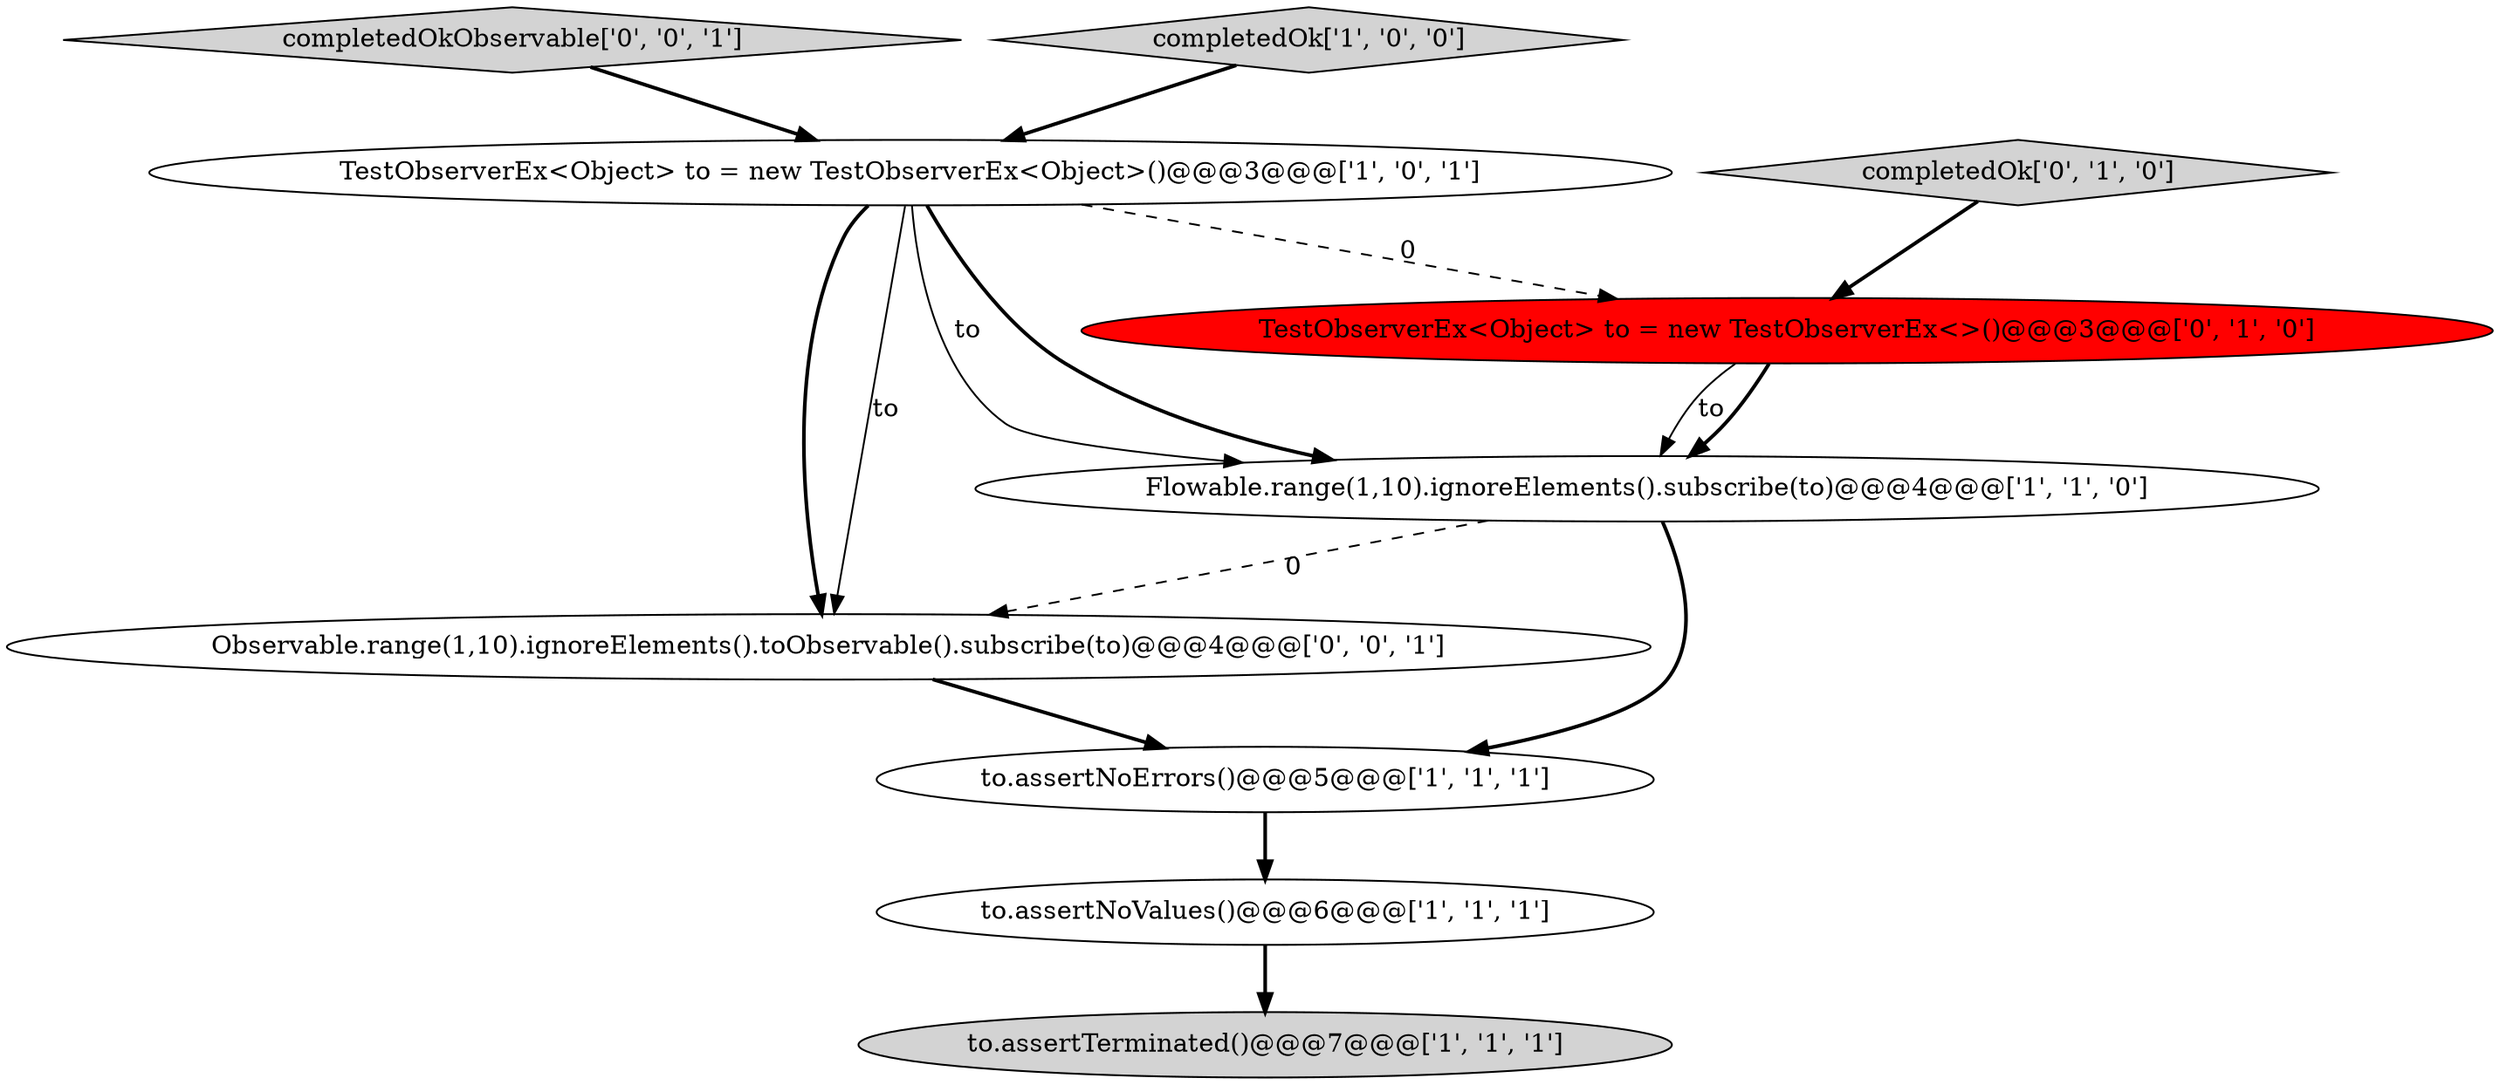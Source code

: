digraph {
9 [style = filled, label = "completedOkObservable['0', '0', '1']", fillcolor = lightgray, shape = diamond image = "AAA0AAABBB3BBB"];
8 [style = filled, label = "Observable.range(1,10).ignoreElements().toObservable().subscribe(to)@@@4@@@['0', '0', '1']", fillcolor = white, shape = ellipse image = "AAA0AAABBB3BBB"];
2 [style = filled, label = "TestObserverEx<Object> to = new TestObserverEx<Object>()@@@3@@@['1', '0', '1']", fillcolor = white, shape = ellipse image = "AAA0AAABBB1BBB"];
4 [style = filled, label = "Flowable.range(1,10).ignoreElements().subscribe(to)@@@4@@@['1', '1', '0']", fillcolor = white, shape = ellipse image = "AAA0AAABBB1BBB"];
5 [style = filled, label = "to.assertNoValues()@@@6@@@['1', '1', '1']", fillcolor = white, shape = ellipse image = "AAA0AAABBB1BBB"];
6 [style = filled, label = "completedOk['0', '1', '0']", fillcolor = lightgray, shape = diamond image = "AAA0AAABBB2BBB"];
7 [style = filled, label = "TestObserverEx<Object> to = new TestObserverEx<>()@@@3@@@['0', '1', '0']", fillcolor = red, shape = ellipse image = "AAA1AAABBB2BBB"];
1 [style = filled, label = "to.assertNoErrors()@@@5@@@['1', '1', '1']", fillcolor = white, shape = ellipse image = "AAA0AAABBB1BBB"];
3 [style = filled, label = "completedOk['1', '0', '0']", fillcolor = lightgray, shape = diamond image = "AAA0AAABBB1BBB"];
0 [style = filled, label = "to.assertTerminated()@@@7@@@['1', '1', '1']", fillcolor = lightgray, shape = ellipse image = "AAA0AAABBB1BBB"];
1->5 [style = bold, label=""];
8->1 [style = bold, label=""];
4->1 [style = bold, label=""];
7->4 [style = solid, label="to"];
7->4 [style = bold, label=""];
2->4 [style = solid, label="to"];
5->0 [style = bold, label=""];
3->2 [style = bold, label=""];
6->7 [style = bold, label=""];
2->7 [style = dashed, label="0"];
2->4 [style = bold, label=""];
9->2 [style = bold, label=""];
2->8 [style = bold, label=""];
4->8 [style = dashed, label="0"];
2->8 [style = solid, label="to"];
}
